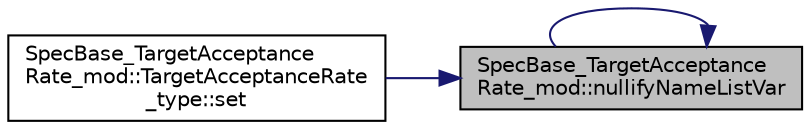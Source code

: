digraph "SpecBase_TargetAcceptanceRate_mod::nullifyNameListVar"
{
 // LATEX_PDF_SIZE
  edge [fontname="Helvetica",fontsize="10",labelfontname="Helvetica",labelfontsize="10"];
  node [fontname="Helvetica",fontsize="10",shape=record];
  rankdir="RL";
  Node1 [label="SpecBase_TargetAcceptance\lRate_mod::nullifyNameListVar",height=0.2,width=0.4,color="black", fillcolor="grey75", style="filled", fontcolor="black",tooltip=" "];
  Node1 -> Node1 [dir="back",color="midnightblue",fontsize="10",style="solid"];
  Node1 -> Node2 [dir="back",color="midnightblue",fontsize="10",style="solid"];
  Node2 [label="SpecBase_TargetAcceptance\lRate_mod::TargetAcceptanceRate\l_type::set",height=0.2,width=0.4,color="black", fillcolor="white", style="filled",URL="$structSpecBase__TargetAcceptanceRate__mod_1_1TargetAcceptanceRate__type.html#a0258d1a51ebb5d3ab5e2204f05061c41",tooltip=" "];
}
